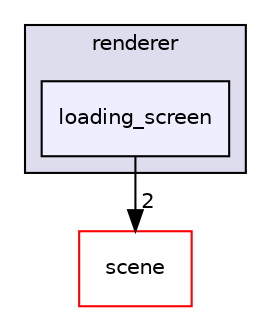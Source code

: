 digraph "C:/Users/jonas_l6e3q/Desktop/GraphicEngine/Src/renderer/loading_screen" {
  bgcolor=transparent;
  compound=true
  node [ fontsize="10", fontname="Helvetica"];
  edge [ labelfontsize="10", labelfontname="Helvetica"];
  subgraph clusterdir_110bf15beb781d7cd423359a55b6cfac {
    graph [ bgcolor="#ddddee", pencolor="black", label="renderer" fontname="Helvetica", fontsize="10", URL="dir_110bf15beb781d7cd423359a55b6cfac.html"]
  dir_d23699c24bce8eeb34d14783126da9fc [shape=box, label="loading_screen", style="filled", fillcolor="#eeeeff", pencolor="black", URL="dir_d23699c24bce8eeb34d14783126da9fc.html"];
  }
  dir_bd4132eaf25bc91ffa6e489ae31851f6 [shape=box label="scene" color="red" URL="dir_bd4132eaf25bc91ffa6e489ae31851f6.html"];
  dir_d23699c24bce8eeb34d14783126da9fc->dir_bd4132eaf25bc91ffa6e489ae31851f6 [headlabel="2", labeldistance=1.5 headhref="dir_000008_000009.html"];
}
